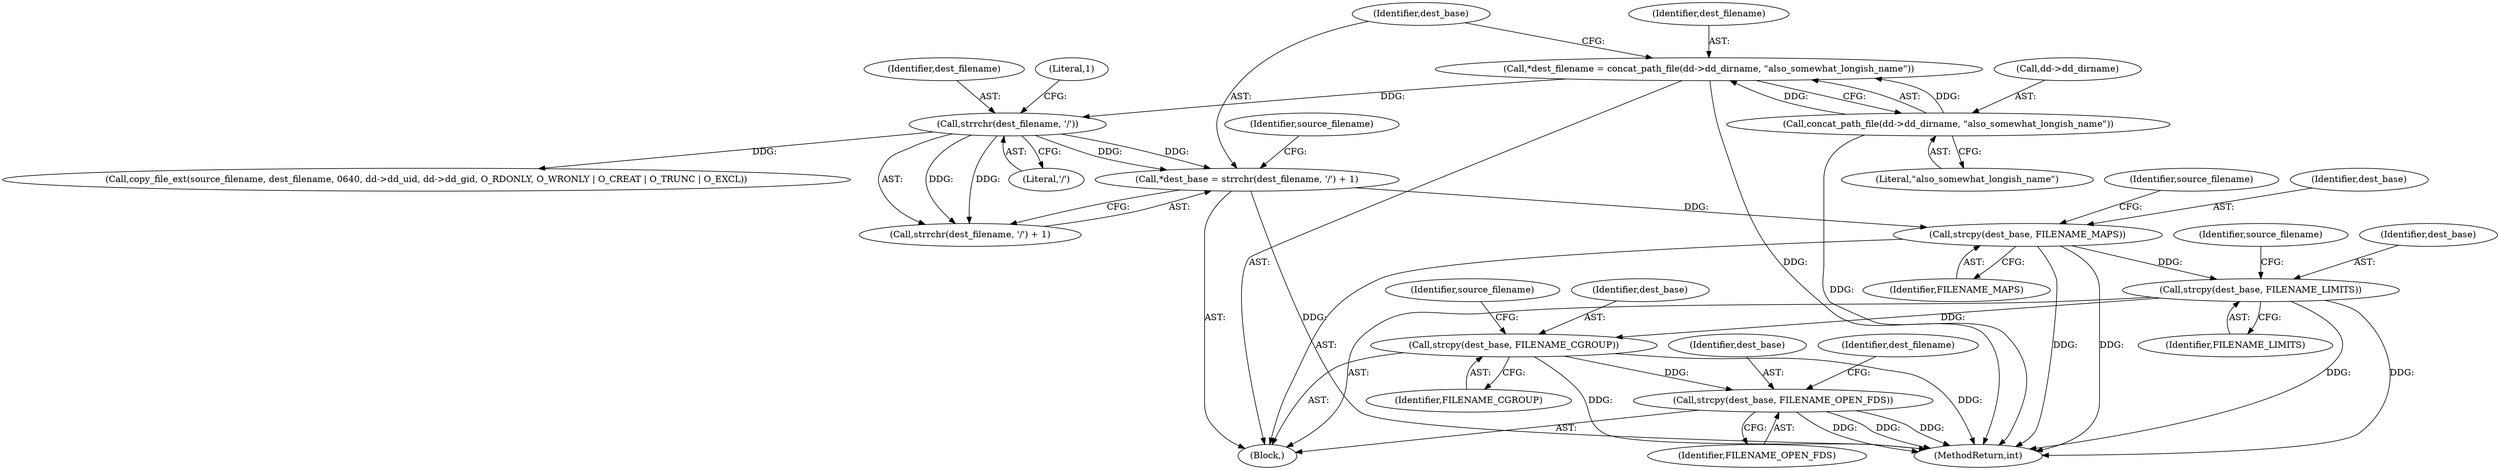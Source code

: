 digraph "0_abrt_8939398b82006ba1fec4ed491339fc075f43fc7c_1@API" {
"1000692" [label="(Call,*dest_base = strrchr(dest_filename, '/') + 1)"];
"1000695" [label="(Call,strrchr(dest_filename, '/'))"];
"1000684" [label="(Call,*dest_filename = concat_path_file(dd->dd_dirname, \"also_somewhat_longish_name\"))"];
"1000686" [label="(Call,concat_path_file(dd->dd_dirname, \"also_somewhat_longish_name\"))"];
"1000704" [label="(Call,strcpy(dest_base, FILENAME_MAPS))"];
"1000730" [label="(Call,strcpy(dest_base, FILENAME_LIMITS))"];
"1000756" [label="(Call,strcpy(dest_base, FILENAME_CGROUP))"];
"1000777" [label="(Call,strcpy(dest_base, FILENAME_OPEN_FDS))"];
"1000706" [label="(Identifier,FILENAME_MAPS)"];
"1000694" [label="(Call,strrchr(dest_filename, '/') + 1)"];
"1000778" [label="(Identifier,dest_base)"];
"1000687" [label="(Call,dd->dd_dirname)"];
"1000708" [label="(Identifier,source_filename)"];
"1000760" [label="(Identifier,source_filename)"];
"1000758" [label="(Identifier,FILENAME_CGROUP)"];
"1000684" [label="(Call,*dest_filename = concat_path_file(dd->dd_dirname, \"also_somewhat_longish_name\"))"];
"1000696" [label="(Identifier,dest_filename)"];
"1000685" [label="(Identifier,dest_filename)"];
"1000697" [label="(Literal,'/')"];
"1000731" [label="(Identifier,dest_base)"];
"1000698" [label="(Literal,1)"];
"1000695" [label="(Call,strrchr(dest_filename, '/'))"];
"1000777" [label="(Call,strcpy(dest_base, FILENAME_OPEN_FDS))"];
"1000757" [label="(Identifier,dest_base)"];
"1000686" [label="(Call,concat_path_file(dd->dd_dirname, \"also_somewhat_longish_name\"))"];
"1000704" [label="(Call,strcpy(dest_base, FILENAME_MAPS))"];
"1000781" [label="(Identifier,dest_filename)"];
"1000779" [label="(Identifier,FILENAME_OPEN_FDS)"];
"1000730" [label="(Call,strcpy(dest_base, FILENAME_LIMITS))"];
"1000707" [label="(Call,copy_file_ext(source_filename, dest_filename, 0640, dd->dd_uid, dd->dd_gid, O_RDONLY, O_WRONLY | O_CREAT | O_TRUNC | O_EXCL))"];
"1000732" [label="(Identifier,FILENAME_LIMITS)"];
"1000734" [label="(Identifier,source_filename)"];
"1000693" [label="(Identifier,dest_base)"];
"1000701" [label="(Identifier,source_filename)"];
"1000692" [label="(Call,*dest_base = strrchr(dest_filename, '/') + 1)"];
"1000705" [label="(Identifier,dest_base)"];
"1000756" [label="(Call,strcpy(dest_base, FILENAME_CGROUP))"];
"1001237" [label="(MethodReturn,int)"];
"1000659" [label="(Block,)"];
"1000690" [label="(Literal,\"also_somewhat_longish_name\")"];
"1000692" -> "1000659"  [label="AST: "];
"1000692" -> "1000694"  [label="CFG: "];
"1000693" -> "1000692"  [label="AST: "];
"1000694" -> "1000692"  [label="AST: "];
"1000701" -> "1000692"  [label="CFG: "];
"1000692" -> "1001237"  [label="DDG: "];
"1000695" -> "1000692"  [label="DDG: "];
"1000695" -> "1000692"  [label="DDG: "];
"1000692" -> "1000704"  [label="DDG: "];
"1000695" -> "1000694"  [label="AST: "];
"1000695" -> "1000697"  [label="CFG: "];
"1000696" -> "1000695"  [label="AST: "];
"1000697" -> "1000695"  [label="AST: "];
"1000698" -> "1000695"  [label="CFG: "];
"1000695" -> "1000694"  [label="DDG: "];
"1000695" -> "1000694"  [label="DDG: "];
"1000684" -> "1000695"  [label="DDG: "];
"1000695" -> "1000707"  [label="DDG: "];
"1000684" -> "1000659"  [label="AST: "];
"1000684" -> "1000686"  [label="CFG: "];
"1000685" -> "1000684"  [label="AST: "];
"1000686" -> "1000684"  [label="AST: "];
"1000693" -> "1000684"  [label="CFG: "];
"1000684" -> "1001237"  [label="DDG: "];
"1000686" -> "1000684"  [label="DDG: "];
"1000686" -> "1000684"  [label="DDG: "];
"1000686" -> "1000690"  [label="CFG: "];
"1000687" -> "1000686"  [label="AST: "];
"1000690" -> "1000686"  [label="AST: "];
"1000686" -> "1001237"  [label="DDG: "];
"1000704" -> "1000659"  [label="AST: "];
"1000704" -> "1000706"  [label="CFG: "];
"1000705" -> "1000704"  [label="AST: "];
"1000706" -> "1000704"  [label="AST: "];
"1000708" -> "1000704"  [label="CFG: "];
"1000704" -> "1001237"  [label="DDG: "];
"1000704" -> "1001237"  [label="DDG: "];
"1000704" -> "1000730"  [label="DDG: "];
"1000730" -> "1000659"  [label="AST: "];
"1000730" -> "1000732"  [label="CFG: "];
"1000731" -> "1000730"  [label="AST: "];
"1000732" -> "1000730"  [label="AST: "];
"1000734" -> "1000730"  [label="CFG: "];
"1000730" -> "1001237"  [label="DDG: "];
"1000730" -> "1001237"  [label="DDG: "];
"1000730" -> "1000756"  [label="DDG: "];
"1000756" -> "1000659"  [label="AST: "];
"1000756" -> "1000758"  [label="CFG: "];
"1000757" -> "1000756"  [label="AST: "];
"1000758" -> "1000756"  [label="AST: "];
"1000760" -> "1000756"  [label="CFG: "];
"1000756" -> "1001237"  [label="DDG: "];
"1000756" -> "1001237"  [label="DDG: "];
"1000756" -> "1000777"  [label="DDG: "];
"1000777" -> "1000659"  [label="AST: "];
"1000777" -> "1000779"  [label="CFG: "];
"1000778" -> "1000777"  [label="AST: "];
"1000779" -> "1000777"  [label="AST: "];
"1000781" -> "1000777"  [label="CFG: "];
"1000777" -> "1001237"  [label="DDG: "];
"1000777" -> "1001237"  [label="DDG: "];
"1000777" -> "1001237"  [label="DDG: "];
}

